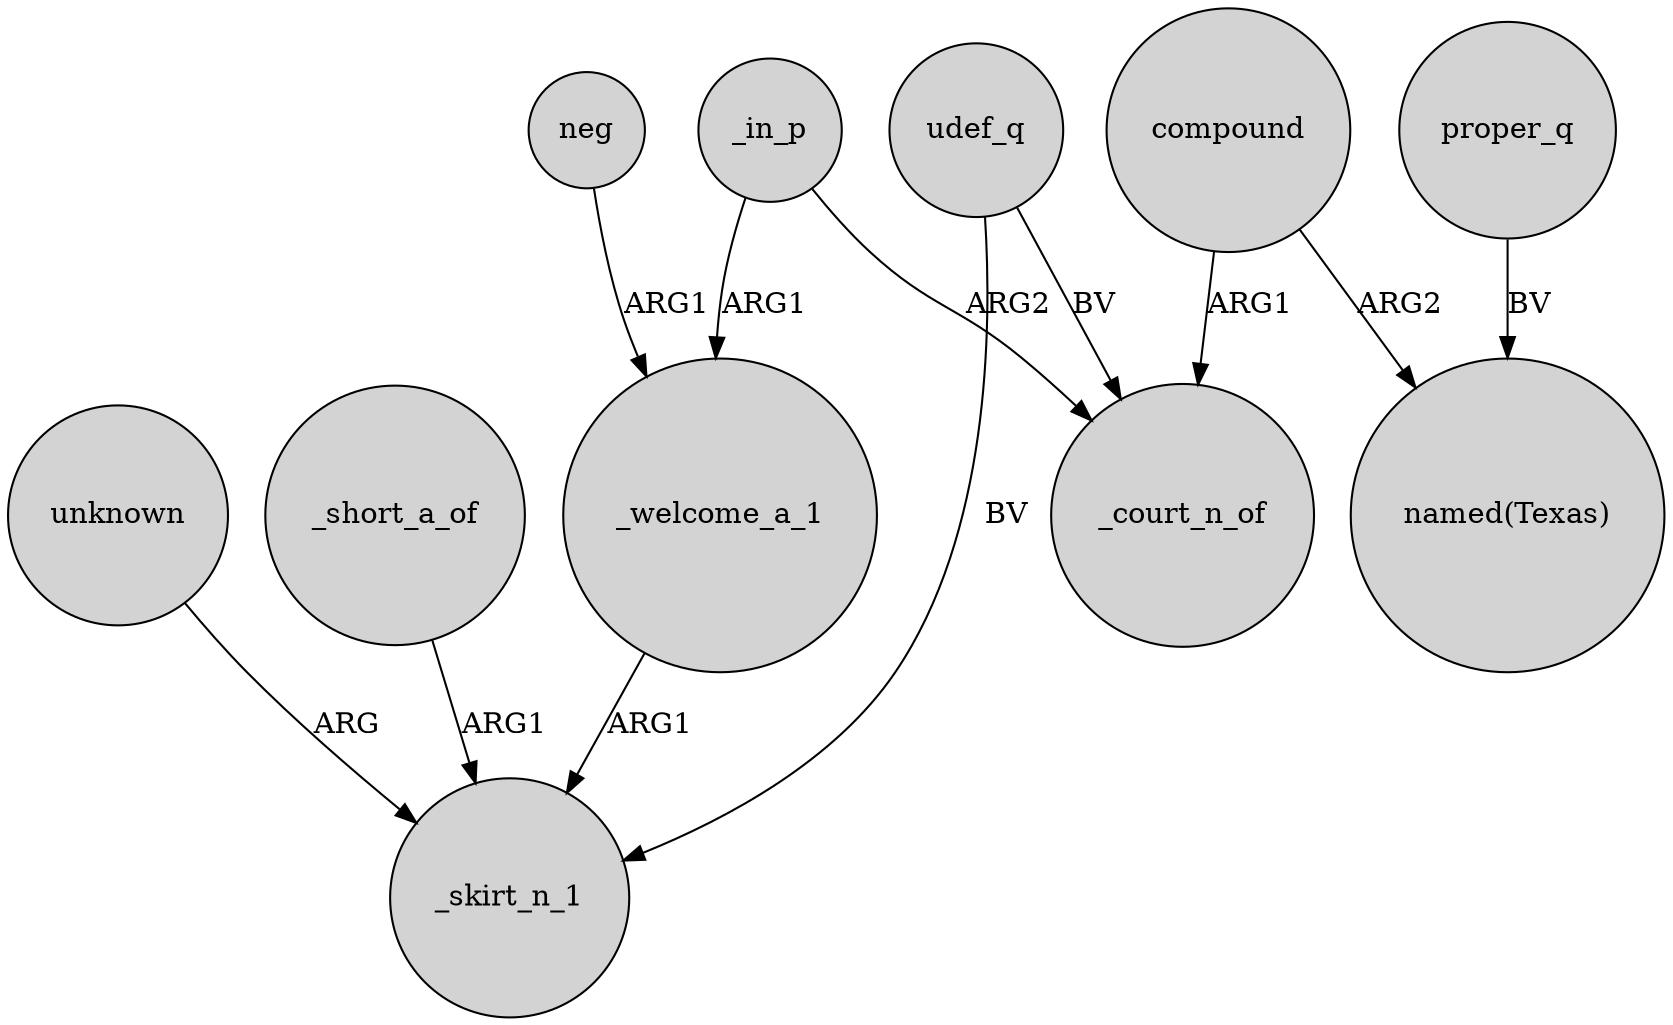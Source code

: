 digraph {
	node [shape=circle style=filled]
	unknown -> _skirt_n_1 [label=ARG]
	_in_p -> _court_n_of [label=ARG2]
	compound -> "named(Texas)" [label=ARG2]
	_short_a_of -> _skirt_n_1 [label=ARG1]
	proper_q -> "named(Texas)" [label=BV]
	_welcome_a_1 -> _skirt_n_1 [label=ARG1]
	compound -> _court_n_of [label=ARG1]
	udef_q -> _skirt_n_1 [label=BV]
	udef_q -> _court_n_of [label=BV]
	_in_p -> _welcome_a_1 [label=ARG1]
	neg -> _welcome_a_1 [label=ARG1]
}

